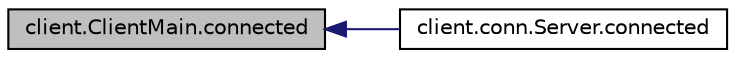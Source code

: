 digraph "client.ClientMain.connected"
{
  edge [fontname="Helvetica",fontsize="10",labelfontname="Helvetica",labelfontsize="10"];
  node [fontname="Helvetica",fontsize="10",shape=record];
  rankdir="LR";
  Node1 [label="client.ClientMain.connected",height=0.2,width=0.4,color="black", fillcolor="grey75", style="filled", fontcolor="black"];
  Node1 -> Node2 [dir="back",color="midnightblue",fontsize="10",style="solid",fontname="Helvetica"];
  Node2 [label="client.conn.Server.connected",height=0.2,width=0.4,color="black", fillcolor="white", style="filled",URL="$classclient_1_1conn_1_1_server.html#ac8ad09c9052bfb32e082493ada8d14ab"];
}
